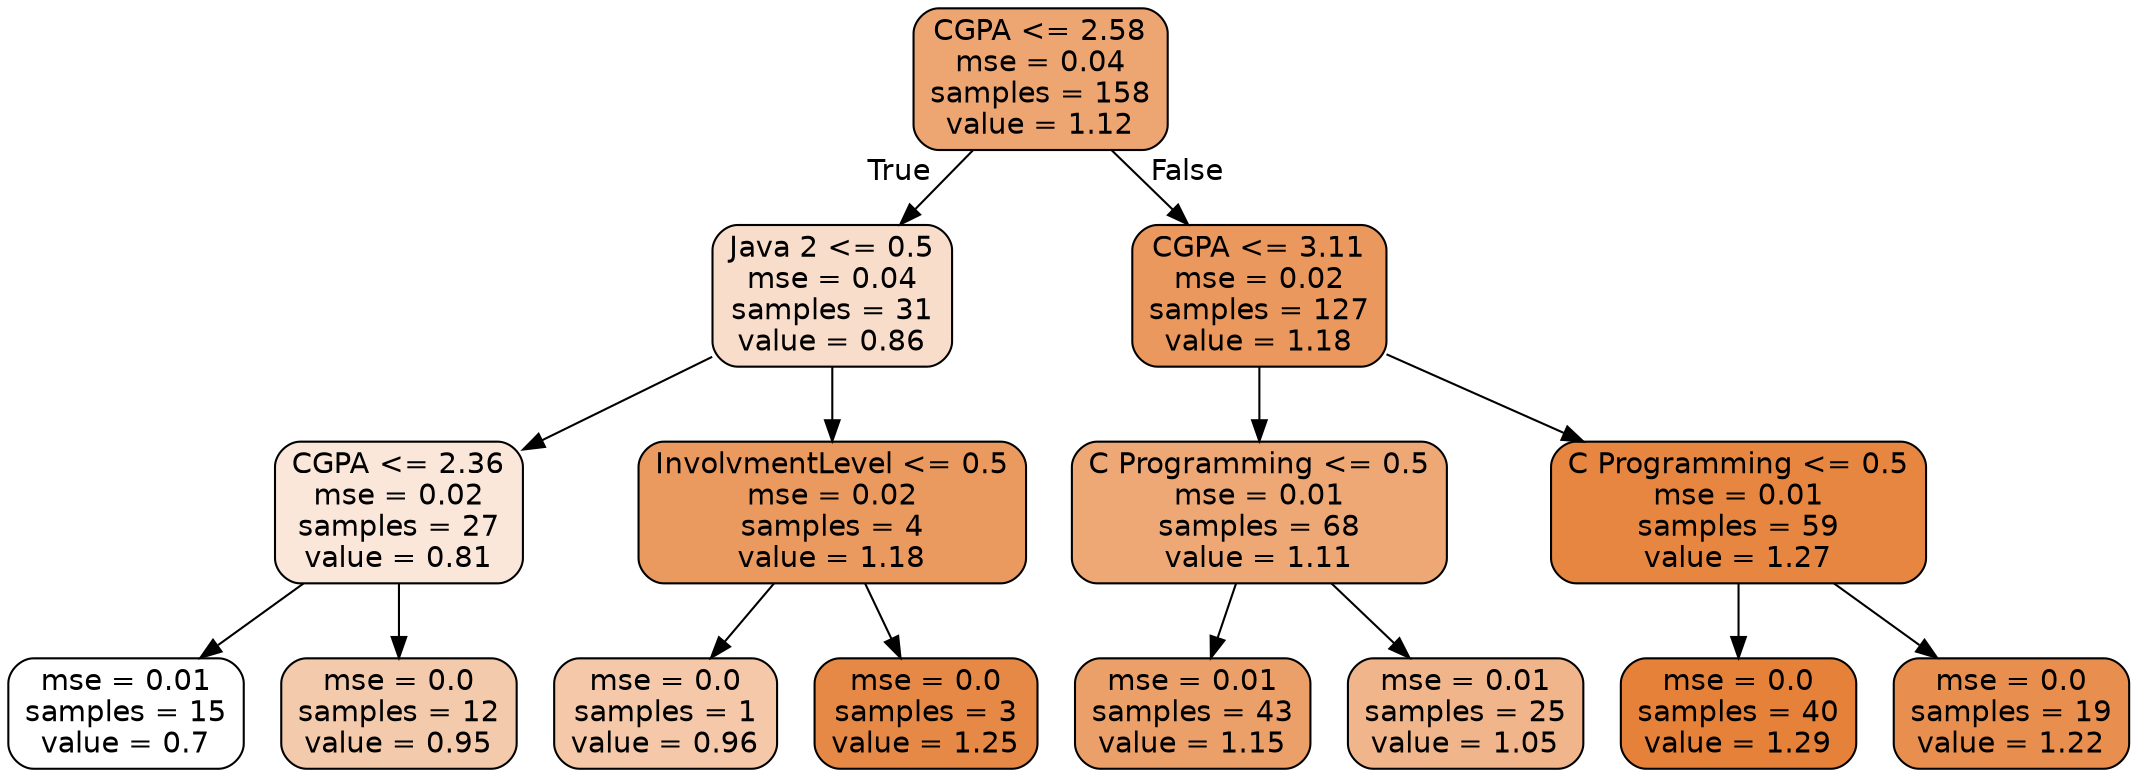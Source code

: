 digraph Tree {
node [shape=box, style="filled, rounded", color="black", fontname=helvetica] ;
edge [fontname=helvetica] ;
0 [label="CGPA <= 2.58\nmse = 0.04\nsamples = 158\nvalue = 1.12", fillcolor="#eda572"] ;
1 [label="Java 2 <= 0.5\nmse = 0.04\nsamples = 31\nvalue = 0.86", fillcolor="#f8ddca"] ;
0 -> 1 [labeldistance=2.5, labelangle=45, headlabel="True"] ;
2 [label="CGPA <= 2.36\nmse = 0.02\nsamples = 27\nvalue = 0.81", fillcolor="#fae7da"] ;
1 -> 2 ;
3 [label="mse = 0.01\nsamples = 15\nvalue = 0.7", fillcolor="#ffffff"] ;
2 -> 3 ;
4 [label="mse = 0.0\nsamples = 12\nvalue = 0.95", fillcolor="#f4caac"] ;
2 -> 4 ;
5 [label="InvolvmentLevel <= 0.5\nmse = 0.02\nsamples = 4\nvalue = 1.18", fillcolor="#ea995f"] ;
1 -> 5 ;
6 [label="mse = 0.0\nsamples = 1\nvalue = 0.96", fillcolor="#f4c8a9"] ;
5 -> 6 ;
7 [label="mse = 0.0\nsamples = 3\nvalue = 1.25", fillcolor="#e78946"] ;
5 -> 7 ;
8 [label="CGPA <= 3.11\nmse = 0.02\nsamples = 127\nvalue = 1.18", fillcolor="#ea985d"] ;
0 -> 8 [labeldistance=2.5, labelangle=-45, headlabel="False"] ;
9 [label="C Programming <= 0.5\nmse = 0.01\nsamples = 68\nvalue = 1.11", fillcolor="#eda876"] ;
8 -> 9 ;
10 [label="mse = 0.01\nsamples = 43\nvalue = 1.15", fillcolor="#eba069"] ;
9 -> 10 ;
11 [label="mse = 0.01\nsamples = 25\nvalue = 1.05", fillcolor="#f0b58b"] ;
9 -> 11 ;
12 [label="C Programming <= 0.5\nmse = 0.01\nsamples = 59\nvalue = 1.27", fillcolor="#e68640"] ;
8 -> 12 ;
13 [label="mse = 0.0\nsamples = 40\nvalue = 1.29", fillcolor="#e58139"] ;
12 -> 13 ;
14 [label="mse = 0.0\nsamples = 19\nvalue = 1.22", fillcolor="#e88f4f"] ;
12 -> 14 ;
}